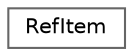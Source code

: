 digraph "Graphical Class Hierarchy"
{
 // INTERACTIVE_SVG=YES
 // LATEX_PDF_SIZE
  bgcolor="transparent";
  edge [fontname=Helvetica,fontsize=10,labelfontname=Helvetica,labelfontsize=10];
  node [fontname=Helvetica,fontsize=10,shape=box,height=0.2,width=0.4];
  rankdir="LR";
  Node0 [label="RefItem",height=0.2,width=0.4,color="grey40", fillcolor="white", style="filled",URL="$d9/d38/class_ref_item.html",tooltip="This struct represents an item in the list of references."];
}
